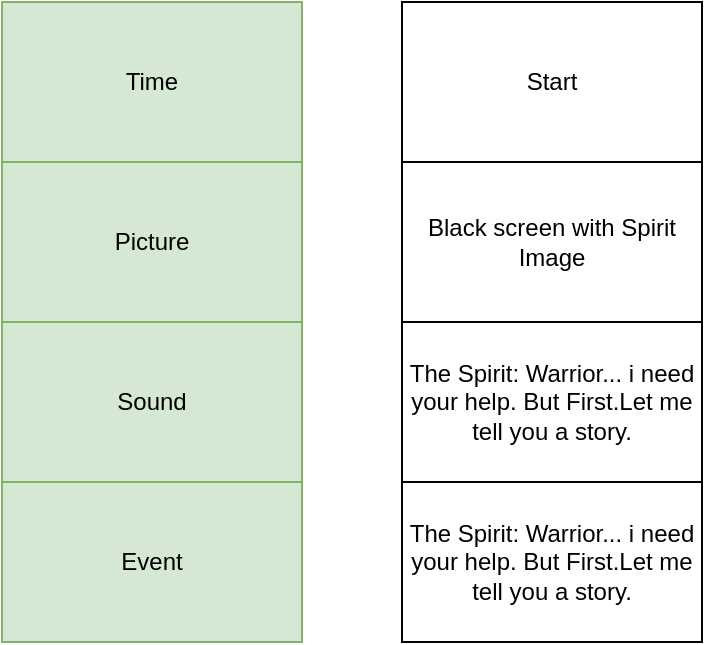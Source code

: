 <mxfile version="21.6.1" type="device" pages="2">
  <diagram name="Сторінка-1" id="2Ler_9lWGVCFeVGN3lyG">
    <mxGraphModel dx="1434" dy="841" grid="1" gridSize="10" guides="1" tooltips="1" connect="1" arrows="1" fold="1" page="1" pageScale="1" pageWidth="827" pageHeight="1169" math="0" shadow="0">
      <root>
        <mxCell id="0" />
        <mxCell id="1" parent="0" />
        <mxCell id="BdWng1-zWT3dLYYhUtsh-1" value="Time" style="rounded=0;whiteSpace=wrap;html=1;fillColor=#d5e8d4;strokeColor=#82b366;" parent="1" vertex="1">
          <mxGeometry x="130" y="80" width="150" height="80" as="geometry" />
        </mxCell>
        <mxCell id="BdWng1-zWT3dLYYhUtsh-2" value="Sound" style="rounded=0;whiteSpace=wrap;html=1;fillColor=#d5e8d4;strokeColor=#82b366;" parent="1" vertex="1">
          <mxGeometry x="130" y="240" width="150" height="80" as="geometry" />
        </mxCell>
        <mxCell id="BdWng1-zWT3dLYYhUtsh-3" value="Picture" style="rounded=0;whiteSpace=wrap;html=1;fillColor=#d5e8d4;strokeColor=#82b366;" parent="1" vertex="1">
          <mxGeometry x="130" y="160" width="150" height="80" as="geometry" />
        </mxCell>
        <mxCell id="BdWng1-zWT3dLYYhUtsh-4" value="Start" style="rounded=0;whiteSpace=wrap;html=1;" parent="1" vertex="1">
          <mxGeometry x="330" y="80" width="150" height="80" as="geometry" />
        </mxCell>
        <mxCell id="BdWng1-zWT3dLYYhUtsh-5" value="The Spirit: Warrior... i need your help. But First.Let me tell you a story." style="rounded=0;whiteSpace=wrap;html=1;" parent="1" vertex="1">
          <mxGeometry x="330" y="240" width="150" height="80" as="geometry" />
        </mxCell>
        <mxCell id="BdWng1-zWT3dLYYhUtsh-6" value="Black screen with Spirit Image" style="rounded=0;whiteSpace=wrap;html=1;" parent="1" vertex="1">
          <mxGeometry x="330" y="160" width="150" height="80" as="geometry" />
        </mxCell>
        <mxCell id="BdWng1-zWT3dLYYhUtsh-7" value="Event" style="rounded=0;whiteSpace=wrap;html=1;fillColor=#d5e8d4;strokeColor=#82b366;" parent="1" vertex="1">
          <mxGeometry x="130" y="320" width="150" height="80" as="geometry" />
        </mxCell>
        <mxCell id="BdWng1-zWT3dLYYhUtsh-9" value="The Spirit: Warrior... i need your help. But First.Let me tell you a story." style="rounded=0;whiteSpace=wrap;html=1;" parent="1" vertex="1">
          <mxGeometry x="330" y="320" width="150" height="80" as="geometry" />
        </mxCell>
      </root>
    </mxGraphModel>
  </diagram>
  <diagram id="iT8UZsJrgFeD56fT97JK" name="Сторінка-2">
    <mxGraphModel dx="683" dy="400" grid="1" gridSize="10" guides="1" tooltips="1" connect="1" arrows="1" fold="1" page="1" pageScale="1" pageWidth="827" pageHeight="1169" math="0" shadow="0">
      <root>
        <mxCell id="0" />
        <mxCell id="1" parent="0" />
        <mxCell id="DYX63zbx7CjbTbCFi6AU-1" value="Cut scene Script" style="text;html=1;strokeColor=none;fillColor=none;align=center;verticalAlign=middle;whiteSpace=wrap;rounded=0;fontSize=22;" parent="1" vertex="1">
          <mxGeometry x="280" y="40" width="200" height="40" as="geometry" />
        </mxCell>
        <mxCell id="DYX63zbx7CjbTbCFi6AU-2" value="The Spirit: Warrior...&amp;nbsp;thank you for responding to the request for help.&lt;span style=&quot;background-color: initial;&quot;&gt;&amp;nbsp;But first let me tell you a story. Follow me..&lt;/span&gt;" style="text;html=1;strokeColor=none;fillColor=none;align=left;verticalAlign=middle;whiteSpace=wrap;rounded=0;" parent="1" vertex="1">
          <mxGeometry x="100" y="140" width="460" height="30" as="geometry" />
        </mxCell>
        <mxCell id="DYX63zbx7CjbTbCFi6AU-6" value="" style="group" parent="1" vertex="1" connectable="0">
          <mxGeometry x="20" y="160" width="760" height="60" as="geometry" />
        </mxCell>
        <mxCell id="DYX63zbx7CjbTbCFi6AU-4" value="" style="endArrow=none;html=1;rounded=0;exitX=1;exitY=1;exitDx=0;exitDy=0;" parent="DYX63zbx7CjbTbCFi6AU-6" source="DYX63zbx7CjbTbCFi6AU-5" edge="1">
          <mxGeometry width="50" height="50" relative="1" as="geometry">
            <mxPoint x="70" y="60" as="sourcePoint" />
            <mxPoint x="730" y="60" as="targetPoint" />
          </mxGeometry>
        </mxCell>
        <mxCell id="DYX63zbx7CjbTbCFi6AU-5" value="1" style="rounded=0;whiteSpace=wrap;html=1;" parent="DYX63zbx7CjbTbCFi6AU-6" vertex="1">
          <mxGeometry width="60" height="60" as="geometry" />
        </mxCell>
        <mxCell id="DYX63zbx7CjbTbCFi6AU-18" value="The warrior: What is this place? And who are you? Some kind of&amp;nbsp;bubble?" style="text;html=1;strokeColor=none;fillColor=none;align=left;verticalAlign=middle;whiteSpace=wrap;rounded=0;" parent="DYX63zbx7CjbTbCFi6AU-6" vertex="1">
          <mxGeometry x="80" y="15" width="380" height="30" as="geometry" />
        </mxCell>
        <mxCell id="DYX63zbx7CjbTbCFi6AU-3" value="Чорний екран, видно тільки підлогу і духа." style="text;html=1;strokeColor=none;fillColor=none;align=center;verticalAlign=middle;whiteSpace=wrap;rounded=0;" parent="1" vertex="1">
          <mxGeometry x="230" y="100" width="290" height="30" as="geometry" />
        </mxCell>
        <mxCell id="DYX63zbx7CjbTbCFi6AU-20" value="" style="group" parent="1" vertex="1" connectable="0">
          <mxGeometry x="20" y="270" width="760" height="60" as="geometry" />
        </mxCell>
        <mxCell id="DYX63zbx7CjbTbCFi6AU-21" value="" style="endArrow=none;html=1;rounded=0;exitX=1;exitY=1;exitDx=0;exitDy=0;" parent="DYX63zbx7CjbTbCFi6AU-20" source="DYX63zbx7CjbTbCFi6AU-22" edge="1">
          <mxGeometry width="50" height="50" relative="1" as="geometry">
            <mxPoint x="70" y="60" as="sourcePoint" />
            <mxPoint x="730" y="60" as="targetPoint" />
          </mxGeometry>
        </mxCell>
        <mxCell id="DYX63zbx7CjbTbCFi6AU-22" value="2" style="rounded=0;whiteSpace=wrap;html=1;" parent="DYX63zbx7CjbTbCFi6AU-20" vertex="1">
          <mxGeometry width="60" height="60" as="geometry" />
        </mxCell>
        <mxCell id="DYX63zbx7CjbTbCFi6AU-19" value="The Spirit: I am a spirit, you dork!. And this is Ormuzd&amp;nbsp;Catacombs. Here we in safe. Look here..." style="text;html=1;strokeColor=none;fillColor=none;align=left;verticalAlign=middle;whiteSpace=wrap;rounded=0;" parent="DYX63zbx7CjbTbCFi6AU-20" vertex="1">
          <mxGeometry x="80" y="10" width="460" height="30" as="geometry" />
        </mxCell>
        <mxCell id="DYX63zbx7CjbTbCFi6AU-9" value="" style="endArrow=none;html=1;rounded=0;exitX=1;exitY=1;exitDx=0;exitDy=0;" parent="1" source="DYX63zbx7CjbTbCFi6AU-10" edge="1">
          <mxGeometry width="50" height="50" relative="1" as="geometry">
            <mxPoint x="90" y="520" as="sourcePoint" />
            <mxPoint x="750" y="560" as="targetPoint" />
          </mxGeometry>
        </mxCell>
        <mxCell id="DYX63zbx7CjbTbCFi6AU-10" value="4" style="rounded=0;whiteSpace=wrap;html=1;" parent="1" vertex="1">
          <mxGeometry x="10" y="500" width="60" height="60" as="geometry" />
        </mxCell>
        <mxCell id="DYX63zbx7CjbTbCFi6AU-7" value="The Spirit: In the far land was a king... who wants to save his doughter... and he did it. He makes a deal with god of Darkness. Ahriman.&amp;nbsp;&amp;nbsp;Princess Elika woke up from an eternal sleep. But she was against such a concession by her father. She was to protect the tree that was Ahriman&#39;s prison. She escaped from the castle. The king ordered the servants to catch up and catch the princess." style="text;html=1;strokeColor=none;fillColor=none;align=left;verticalAlign=middle;whiteSpace=wrap;rounded=0;" parent="1" vertex="1">
          <mxGeometry x="90" y="480" width="660" height="80" as="geometry" />
        </mxCell>
        <mxCell id="DYX63zbx7CjbTbCFi6AU-25" value="" style="group" parent="1" vertex="1" connectable="0">
          <mxGeometry x="20" y="370" width="760" height="60" as="geometry" />
        </mxCell>
        <mxCell id="DYX63zbx7CjbTbCFi6AU-26" value="" style="endArrow=none;html=1;rounded=0;exitX=1;exitY=1;exitDx=0;exitDy=0;" parent="DYX63zbx7CjbTbCFi6AU-25" source="DYX63zbx7CjbTbCFi6AU-27" edge="1">
          <mxGeometry width="50" height="50" relative="1" as="geometry">
            <mxPoint x="70" y="60" as="sourcePoint" />
            <mxPoint x="730" y="60" as="targetPoint" />
          </mxGeometry>
        </mxCell>
        <mxCell id="DYX63zbx7CjbTbCFi6AU-27" value="3" style="rounded=0;whiteSpace=wrap;html=1;" parent="DYX63zbx7CjbTbCFi6AU-25" vertex="1">
          <mxGeometry width="60" height="60" as="geometry" />
        </mxCell>
        <mxCell id="DYX63zbx7CjbTbCFi6AU-11" value="Дух відлітає і зявляється квадрат, де проігрується сцена з гри про принца персії" style="text;html=1;strokeColor=none;fillColor=none;align=center;verticalAlign=middle;whiteSpace=wrap;rounded=0;" parent="DYX63zbx7CjbTbCFi6AU-25" vertex="1">
          <mxGeometry x="80" y="10" width="620" height="30" as="geometry" />
        </mxCell>
        <mxCell id="DYX63zbx7CjbTbCFi6AU-29" value="" style="endArrow=none;html=1;rounded=0;exitX=1;exitY=1;exitDx=0;exitDy=0;" parent="1" source="DYX63zbx7CjbTbCFi6AU-30" edge="1">
          <mxGeometry width="50" height="50" relative="1" as="geometry">
            <mxPoint x="90" y="650" as="sourcePoint" />
            <mxPoint x="750" y="690" as="targetPoint" />
          </mxGeometry>
        </mxCell>
        <mxCell id="DYX63zbx7CjbTbCFi6AU-30" value="5" style="rounded=0;whiteSpace=wrap;html=1;" parent="1" vertex="1">
          <mxGeometry x="10" y="630" width="60" height="60" as="geometry" />
        </mxCell>
        <mxCell id="DYX63zbx7CjbTbCFi6AU-32" value="Fate is a very strange thing. You just wonder how the destinies of two completely different people can intertwine.On the way to Ahriman&#39;s prison. Elika met a stranger who got lost in a sandstorm. And so it happened that the storm, by the hand of fate, sent a stranger to protect Elika. This stranger turned out to be the prince of Persia himself, who had defied fate more than once." style="text;html=1;strokeColor=none;fillColor=none;align=center;verticalAlign=middle;whiteSpace=wrap;rounded=0;" parent="1" vertex="1">
          <mxGeometry x="80" y="585" width="620" height="100" as="geometry" />
        </mxCell>
        <mxCell id="DYX63zbx7CjbTbCFi6AU-33" value="6" style="rounded=0;whiteSpace=wrap;html=1;" parent="1" vertex="1">
          <mxGeometry x="10" y="755" width="60" height="60" as="geometry" />
        </mxCell>
        <mxCell id="DYX63zbx7CjbTbCFi6AU-34" value="The prince protected the princess. But the king fulfilled his promise and released Archriman. The prince and Elika tried to imprison Ahriman back, and Elika even sacrificed her life to restore the tree that held Ahriman back. But for the prince, Elika&#39;s life was more important. And now Ahriman is still at large. My name is Lunara. I am a priestess of the god Ormuzd. God of life. I&#39;m sorry, but I can&#39;t show my true appearance right now. I spent all my strength to summon you here. We need to get to the temple and protect the tree that sustains life in these lands. Ahriman&#39;s warriors will be here soon. We have to hurry. On the way to the temple, there is a family of light. It will help me regain strength." style="text;html=1;strokeColor=none;fillColor=none;align=center;verticalAlign=middle;whiteSpace=wrap;rounded=0;" parent="1" vertex="1">
          <mxGeometry x="80" y="710" width="620" height="100" as="geometry" />
        </mxCell>
        <mxCell id="DYX63zbx7CjbTbCFi6AU-35" value="" style="endArrow=none;html=1;rounded=0;exitX=1;exitY=1;exitDx=0;exitDy=0;" parent="1" edge="1">
          <mxGeometry width="50" height="50" relative="1" as="geometry">
            <mxPoint x="70" y="815" as="sourcePoint" />
            <mxPoint x="750" y="815" as="targetPoint" />
          </mxGeometry>
        </mxCell>
        <mxCell id="DYX63zbx7CjbTbCFi6AU-36" value="7" style="rounded=0;whiteSpace=wrap;html=1;" parent="1" vertex="1">
          <mxGeometry x="10" y="895" width="60" height="60" as="geometry" />
        </mxCell>
        <mxCell id="DYX63zbx7CjbTbCFi6AU-37" value="When you ready, go follow me." style="text;html=1;strokeColor=none;fillColor=none;align=center;verticalAlign=middle;whiteSpace=wrap;rounded=0;" parent="1" vertex="1">
          <mxGeometry x="80" y="890" width="620" height="60" as="geometry" />
        </mxCell>
        <mxCell id="DYX63zbx7CjbTbCFi6AU-38" value="" style="endArrow=none;html=1;rounded=0;exitX=1;exitY=1;exitDx=0;exitDy=0;" parent="1" edge="1">
          <mxGeometry width="50" height="50" relative="1" as="geometry">
            <mxPoint x="70" y="955" as="sourcePoint" />
            <mxPoint x="750" y="955" as="targetPoint" />
          </mxGeometry>
        </mxCell>
      </root>
    </mxGraphModel>
  </diagram>
</mxfile>
